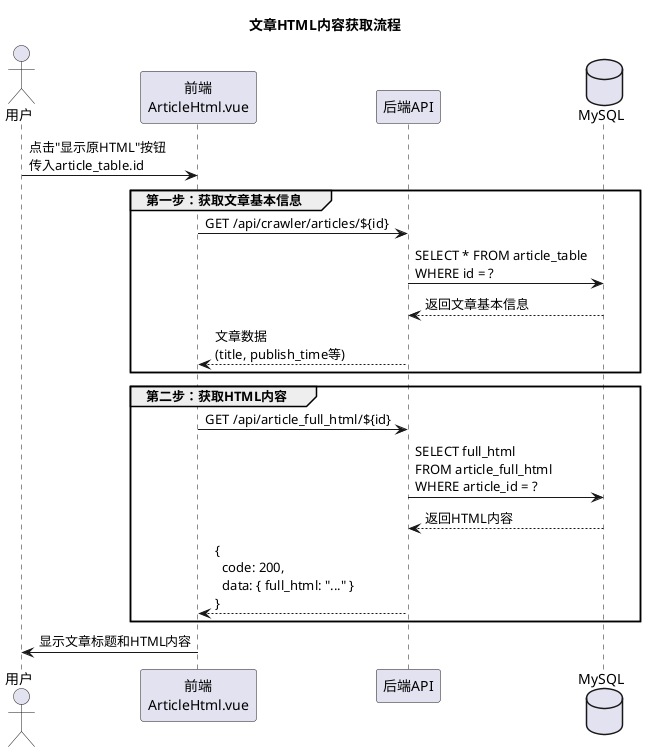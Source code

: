 @startuml
title 文章HTML内容获取流程

actor 用户
participant "前端\nArticleHtml.vue" as Frontend
participant "后端API" as Backend
database "MySQL" as DB

用户 -> Frontend: 点击"显示原HTML"按钮\n传入article_table.id

group 第一步：获取文章基本信息
    Frontend -> Backend: GET /api/crawler/articles/${id}
    Backend -> DB: SELECT * FROM article_table\nWHERE id = ?
    DB --> Backend: 返回文章基本信息
    Backend --> Frontend: 文章数据\n(title, publish_time等)
end

group 第二步：获取HTML内容
    Frontend -> Backend: GET /api/article_full_html/${id}
    Backend -> DB: SELECT full_html\nFROM article_full_html\nWHERE article_id = ?
    DB --> Backend: 返回HTML内容
    Backend --> Frontend: {\n  code: 200,\n  data: { full_html: "..." }\n}
end

Frontend -> 用户: 显示文章标题和HTML内容
@enduml
